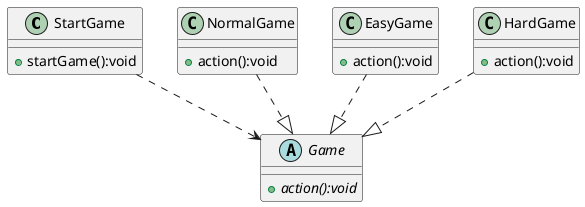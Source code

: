@startuml

class StartGame{
    +startGame():void
}

abstract class Game{
    +{abstract} action():void
    '省略其他参数和方法的定义
}

class NormalGame{
    +action():void
}

class EasyGame{
    +action():void
}

class HardGame{
    +action():void
}

StartGame..>Game

HardGame..|>Game
NormalGame..|>Game
EasyGame..|>Game





@enduml